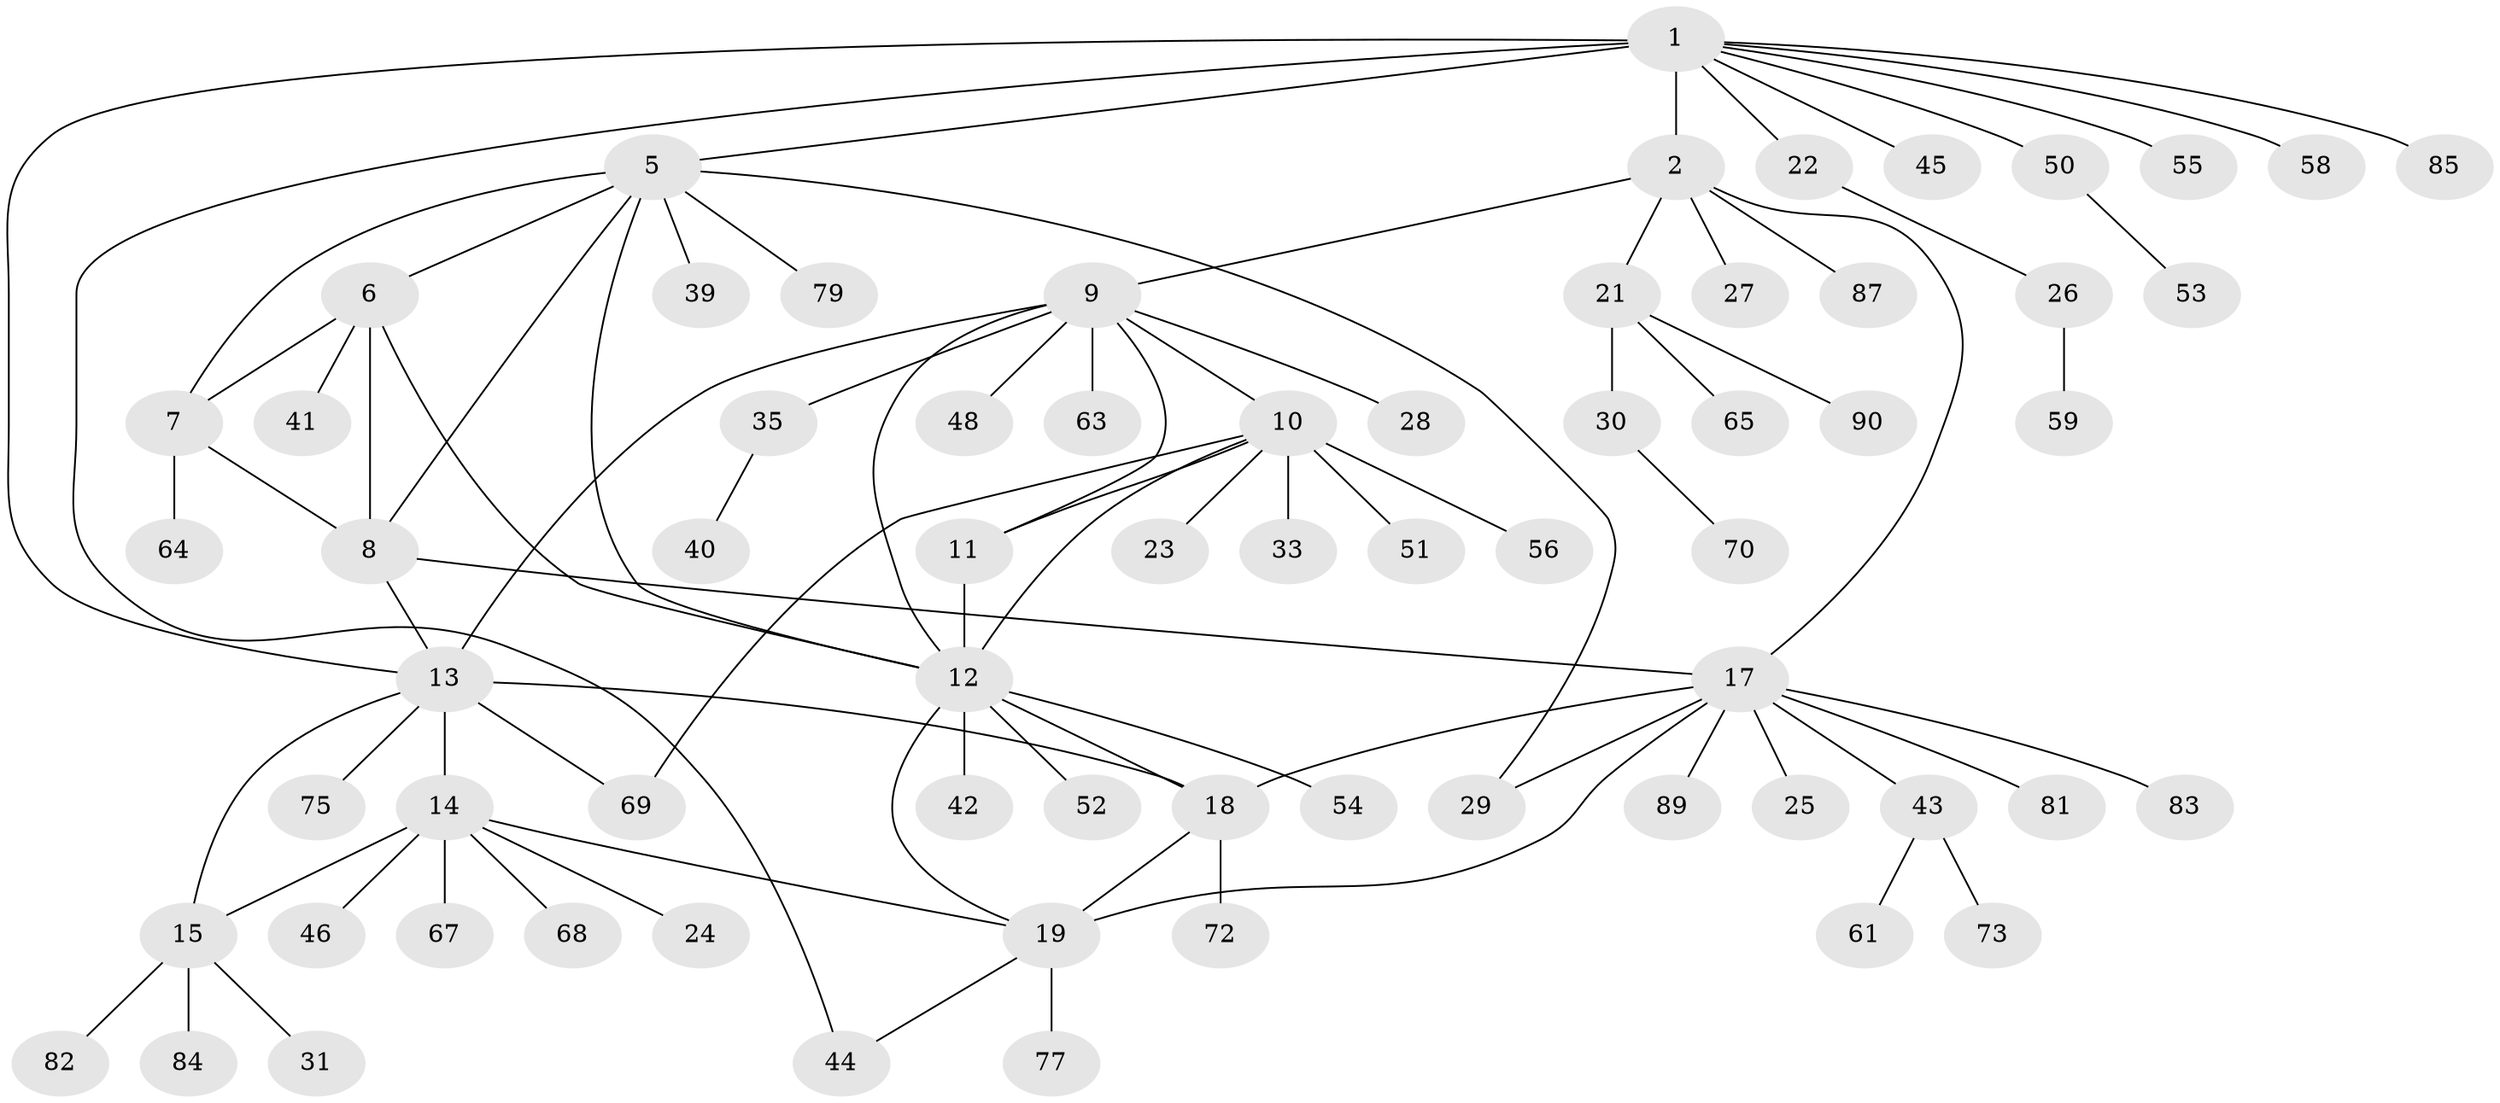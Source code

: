 // Generated by graph-tools (version 1.1) at 2025/24/03/03/25 07:24:12]
// undirected, 68 vertices, 87 edges
graph export_dot {
graph [start="1"]
  node [color=gray90,style=filled];
  1 [super="+3"];
  2 [super="+4"];
  5 [super="+76"];
  6 [super="+78"];
  7 [super="+37"];
  8 [super="+74"];
  9 [super="+34"];
  10 [super="+62"];
  11;
  12 [super="+32"];
  13 [super="+38"];
  14 [super="+16"];
  15 [super="+88"];
  17 [super="+20"];
  18 [super="+47"];
  19 [super="+57"];
  21 [super="+49"];
  22;
  23;
  24;
  25;
  26 [super="+36"];
  27;
  28;
  29;
  30;
  31 [super="+80"];
  33;
  35 [super="+66"];
  39;
  40;
  41;
  42;
  43 [super="+60"];
  44;
  45;
  46;
  48;
  50;
  51;
  52;
  53;
  54;
  55;
  56;
  58;
  59;
  61;
  63;
  64;
  65 [super="+71"];
  67 [super="+86"];
  68;
  69;
  70;
  72;
  73;
  75;
  77;
  79;
  81;
  82;
  83;
  84;
  85;
  87;
  89;
  90;
  1 -- 2 [weight=4];
  1 -- 5;
  1 -- 22;
  1 -- 50;
  1 -- 58;
  1 -- 85;
  1 -- 13;
  1 -- 55;
  1 -- 44;
  1 -- 45;
  2 -- 17;
  2 -- 21;
  2 -- 87;
  2 -- 9;
  2 -- 27;
  5 -- 6;
  5 -- 7;
  5 -- 8;
  5 -- 12;
  5 -- 29;
  5 -- 39;
  5 -- 79;
  6 -- 7;
  6 -- 8;
  6 -- 41;
  6 -- 12;
  7 -- 8;
  7 -- 64;
  8 -- 13;
  8 -- 17;
  9 -- 10;
  9 -- 11;
  9 -- 12;
  9 -- 13;
  9 -- 28;
  9 -- 48;
  9 -- 63;
  9 -- 35;
  10 -- 11;
  10 -- 12;
  10 -- 23;
  10 -- 33;
  10 -- 51;
  10 -- 56;
  10 -- 69;
  11 -- 12;
  12 -- 19;
  12 -- 54;
  12 -- 18;
  12 -- 42;
  12 -- 52;
  13 -- 14 [weight=2];
  13 -- 15;
  13 -- 75;
  13 -- 18;
  13 -- 69;
  14 -- 15 [weight=2];
  14 -- 46;
  14 -- 67;
  14 -- 19;
  14 -- 68;
  14 -- 24;
  15 -- 31;
  15 -- 82;
  15 -- 84;
  17 -- 18 [weight=2];
  17 -- 19 [weight=2];
  17 -- 25;
  17 -- 29;
  17 -- 83;
  17 -- 89;
  17 -- 81;
  17 -- 43;
  18 -- 19;
  18 -- 72;
  19 -- 44;
  19 -- 77;
  21 -- 30;
  21 -- 90;
  21 -- 65;
  22 -- 26;
  26 -- 59;
  30 -- 70;
  35 -- 40;
  43 -- 61;
  43 -- 73;
  50 -- 53;
}
